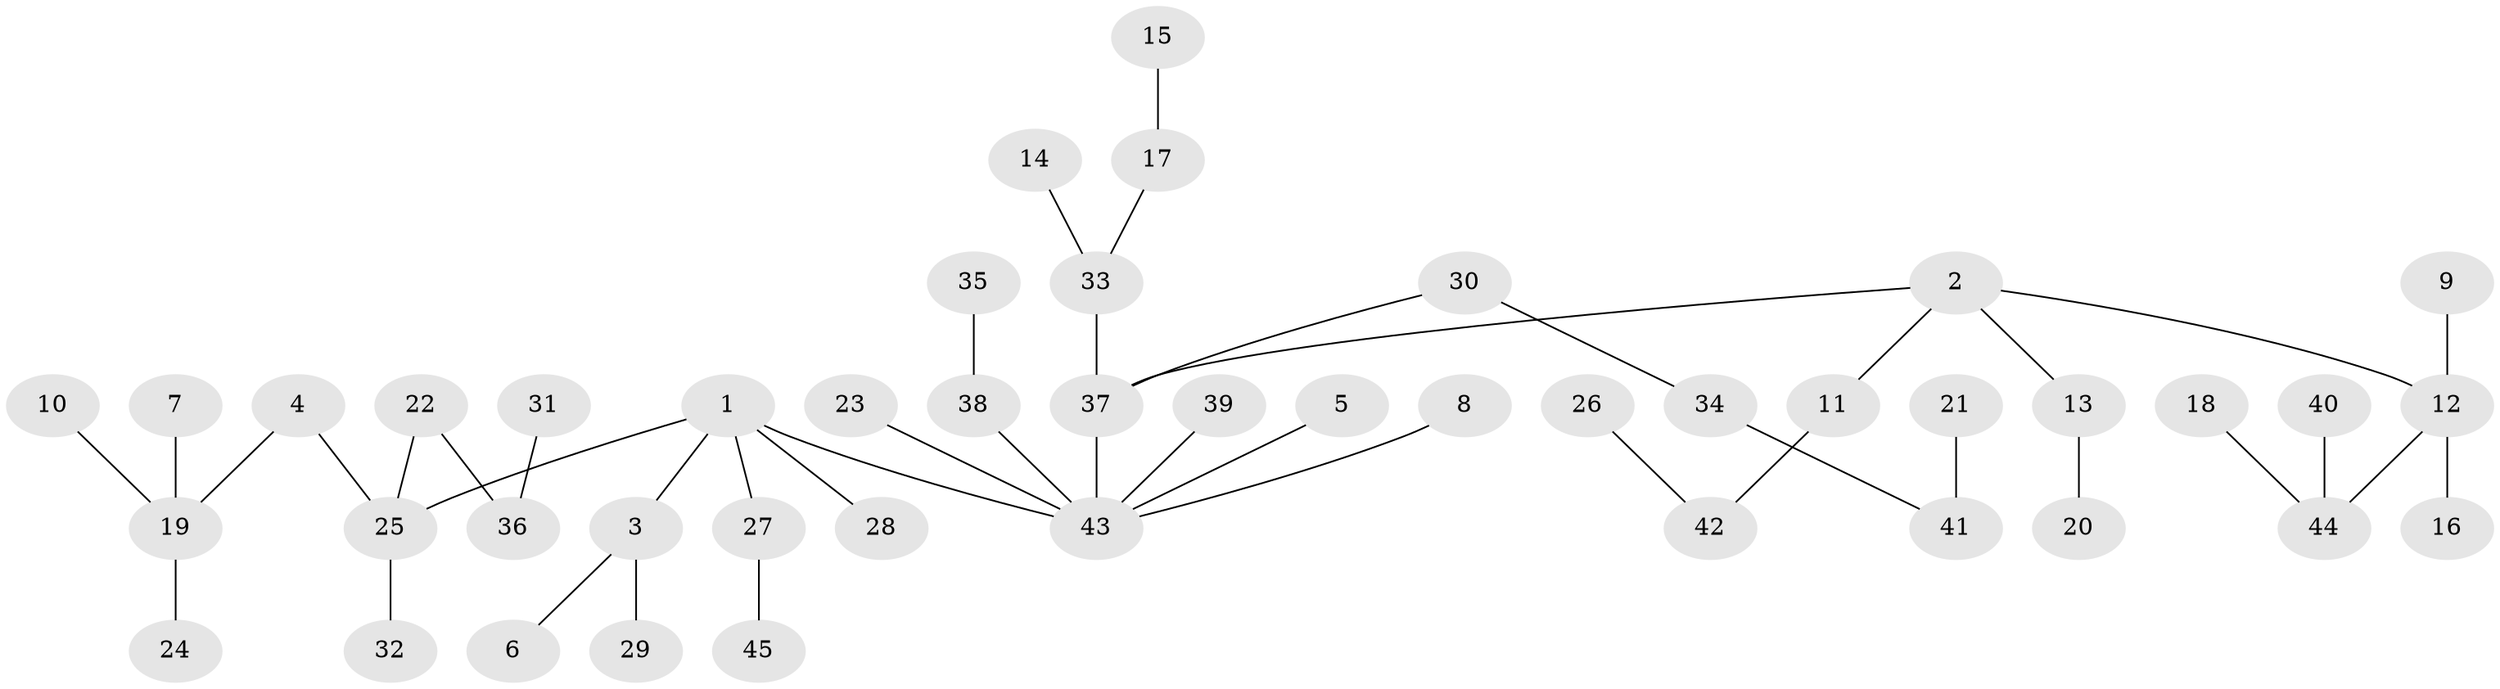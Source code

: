 // original degree distribution, {8: 0.011235955056179775, 6: 0.02247191011235955, 2: 0.23595505617977527, 1: 0.5168539325842697, 3: 0.11235955056179775, 4: 0.07865168539325842, 5: 0.02247191011235955}
// Generated by graph-tools (version 1.1) at 2025/50/03/09/25 03:50:20]
// undirected, 45 vertices, 44 edges
graph export_dot {
graph [start="1"]
  node [color=gray90,style=filled];
  1;
  2;
  3;
  4;
  5;
  6;
  7;
  8;
  9;
  10;
  11;
  12;
  13;
  14;
  15;
  16;
  17;
  18;
  19;
  20;
  21;
  22;
  23;
  24;
  25;
  26;
  27;
  28;
  29;
  30;
  31;
  32;
  33;
  34;
  35;
  36;
  37;
  38;
  39;
  40;
  41;
  42;
  43;
  44;
  45;
  1 -- 3 [weight=1.0];
  1 -- 25 [weight=1.0];
  1 -- 27 [weight=1.0];
  1 -- 28 [weight=1.0];
  1 -- 43 [weight=1.0];
  2 -- 11 [weight=1.0];
  2 -- 12 [weight=1.0];
  2 -- 13 [weight=1.0];
  2 -- 37 [weight=1.0];
  3 -- 6 [weight=1.0];
  3 -- 29 [weight=1.0];
  4 -- 19 [weight=1.0];
  4 -- 25 [weight=1.0];
  5 -- 43 [weight=1.0];
  7 -- 19 [weight=1.0];
  8 -- 43 [weight=1.0];
  9 -- 12 [weight=1.0];
  10 -- 19 [weight=1.0];
  11 -- 42 [weight=1.0];
  12 -- 16 [weight=1.0];
  12 -- 44 [weight=1.0];
  13 -- 20 [weight=1.0];
  14 -- 33 [weight=1.0];
  15 -- 17 [weight=1.0];
  17 -- 33 [weight=1.0];
  18 -- 44 [weight=1.0];
  19 -- 24 [weight=1.0];
  21 -- 41 [weight=1.0];
  22 -- 25 [weight=1.0];
  22 -- 36 [weight=1.0];
  23 -- 43 [weight=1.0];
  25 -- 32 [weight=1.0];
  26 -- 42 [weight=1.0];
  27 -- 45 [weight=1.0];
  30 -- 34 [weight=1.0];
  30 -- 37 [weight=1.0];
  31 -- 36 [weight=1.0];
  33 -- 37 [weight=1.0];
  34 -- 41 [weight=1.0];
  35 -- 38 [weight=1.0];
  37 -- 43 [weight=1.0];
  38 -- 43 [weight=1.0];
  39 -- 43 [weight=1.0];
  40 -- 44 [weight=1.0];
}
